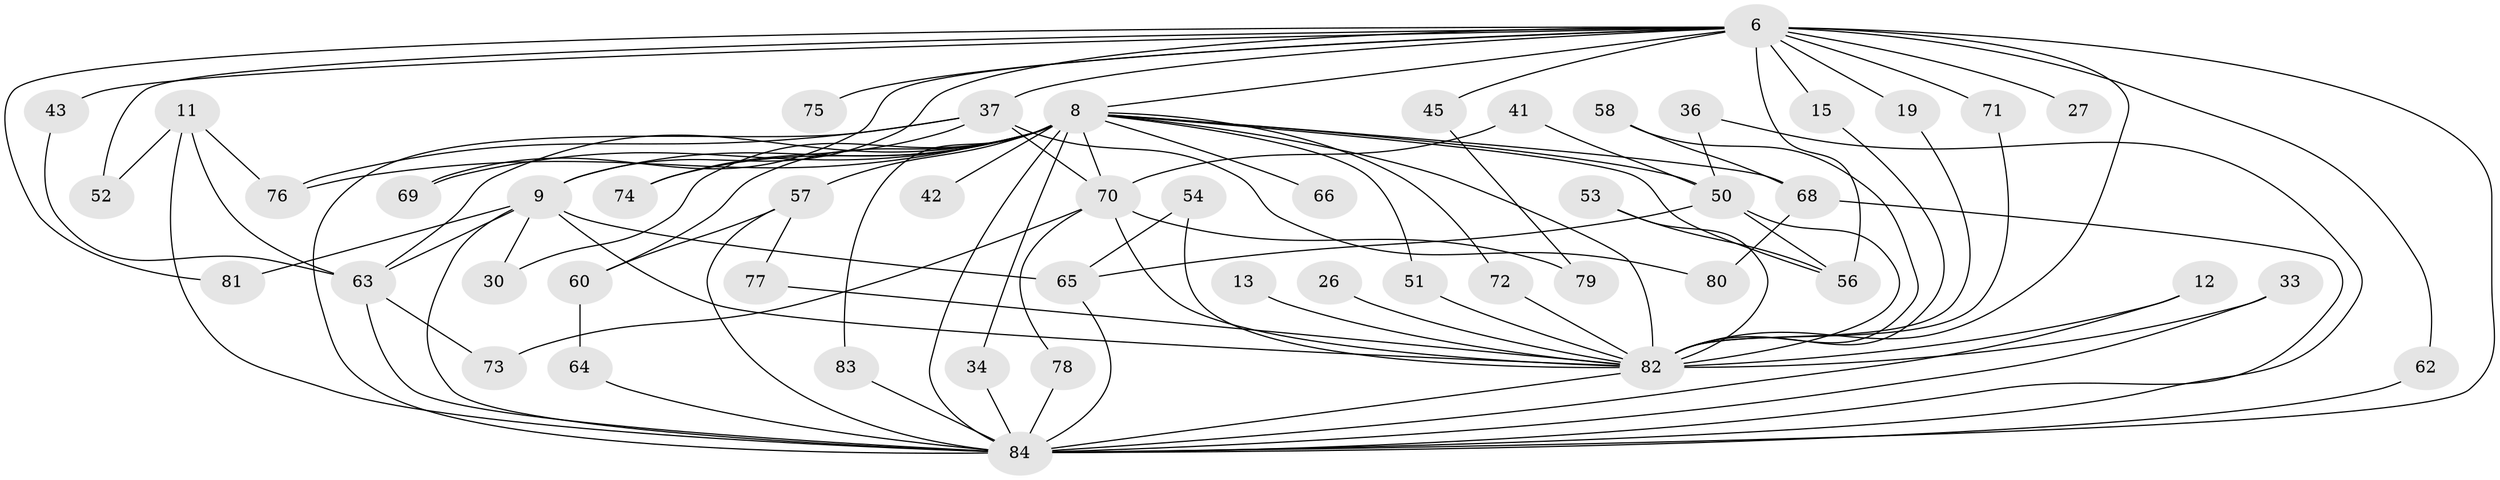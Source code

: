 // original degree distribution, {19: 0.011904761904761904, 23: 0.011904761904761904, 11: 0.011904761904761904, 16: 0.011904761904761904, 20: 0.011904761904761904, 22: 0.011904761904761904, 17: 0.011904761904761904, 24: 0.011904761904761904, 13: 0.011904761904761904, 21: 0.011904761904761904, 5: 0.07142857142857142, 2: 0.5357142857142857, 3: 0.16666666666666666, 4: 0.09523809523809523, 6: 0.011904761904761904}
// Generated by graph-tools (version 1.1) at 2025/48/03/04/25 21:48:49]
// undirected, 50 vertices, 98 edges
graph export_dot {
graph [start="1"]
  node [color=gray90,style=filled];
  6 [super="+1"];
  8 [super="+2"];
  9 [super="+3"];
  11;
  12;
  13;
  15;
  19;
  26;
  27;
  30;
  33;
  34;
  36;
  37 [super="+35"];
  41;
  42;
  43;
  45;
  50 [super="+24"];
  51;
  52 [super="+28"];
  53;
  54;
  56 [super="+48+47"];
  57 [super="+44"];
  58;
  60 [super="+25"];
  62;
  63 [super="+14+31+61"];
  64;
  65 [super="+20"];
  66;
  68 [super="+29"];
  69;
  70 [super="+59"];
  71 [super="+38"];
  72;
  73;
  74;
  75;
  76 [super="+46"];
  77;
  78;
  79;
  80;
  81;
  82 [super="+67+10+55"];
  83;
  84 [super="+22+16+7"];
  6 -- 8 [weight=4];
  6 -- 9 [weight=4];
  6 -- 19;
  6 -- 27 [weight=2];
  6 -- 37 [weight=2];
  6 -- 45 [weight=2];
  6 -- 52 [weight=2];
  6 -- 62;
  6 -- 69;
  6 -- 71 [weight=2];
  6 -- 81;
  6 -- 43;
  6 -- 75;
  6 -- 15;
  6 -- 84 [weight=5];
  6 -- 56 [weight=2];
  6 -- 82 [weight=5];
  8 -- 9 [weight=4];
  8 -- 30;
  8 -- 42 [weight=2];
  8 -- 70 [weight=2];
  8 -- 72;
  8 -- 76;
  8 -- 83;
  8 -- 66;
  8 -- 68 [weight=2];
  8 -- 69;
  8 -- 74;
  8 -- 34;
  8 -- 51;
  8 -- 60 [weight=3];
  8 -- 50 [weight=2];
  8 -- 63 [weight=3];
  8 -- 84 [weight=4];
  8 -- 56 [weight=2];
  8 -- 82 [weight=6];
  8 -- 57;
  9 -- 30;
  9 -- 81;
  9 -- 63;
  9 -- 84 [weight=5];
  9 -- 82 [weight=5];
  9 -- 65;
  11 -- 52;
  11 -- 84 [weight=2];
  11 -- 76;
  11 -- 63;
  12 -- 84;
  12 -- 82;
  13 -- 82;
  15 -- 82;
  19 -- 82;
  26 -- 82;
  33 -- 84;
  33 -- 82;
  34 -- 84;
  36 -- 50;
  36 -- 84;
  37 -- 80;
  37 -- 74;
  37 -- 84;
  37 -- 76;
  37 -- 70;
  41 -- 50;
  41 -- 70;
  43 -- 63;
  45 -- 79;
  50 -- 56;
  50 -- 82 [weight=3];
  50 -- 65;
  51 -- 82;
  53 -- 56;
  53 -- 82;
  54 -- 82;
  54 -- 65;
  57 -- 84;
  57 -- 60;
  57 -- 77;
  58 -- 68;
  58 -- 82;
  60 -- 64;
  62 -- 84;
  63 -- 73;
  63 -- 84;
  64 -- 84;
  65 -- 84;
  68 -- 80;
  68 -- 84;
  70 -- 73;
  70 -- 78;
  70 -- 79;
  70 -- 82 [weight=2];
  71 -- 82;
  72 -- 82;
  77 -- 82;
  78 -- 84;
  82 -- 84 [weight=5];
  83 -- 84;
}
